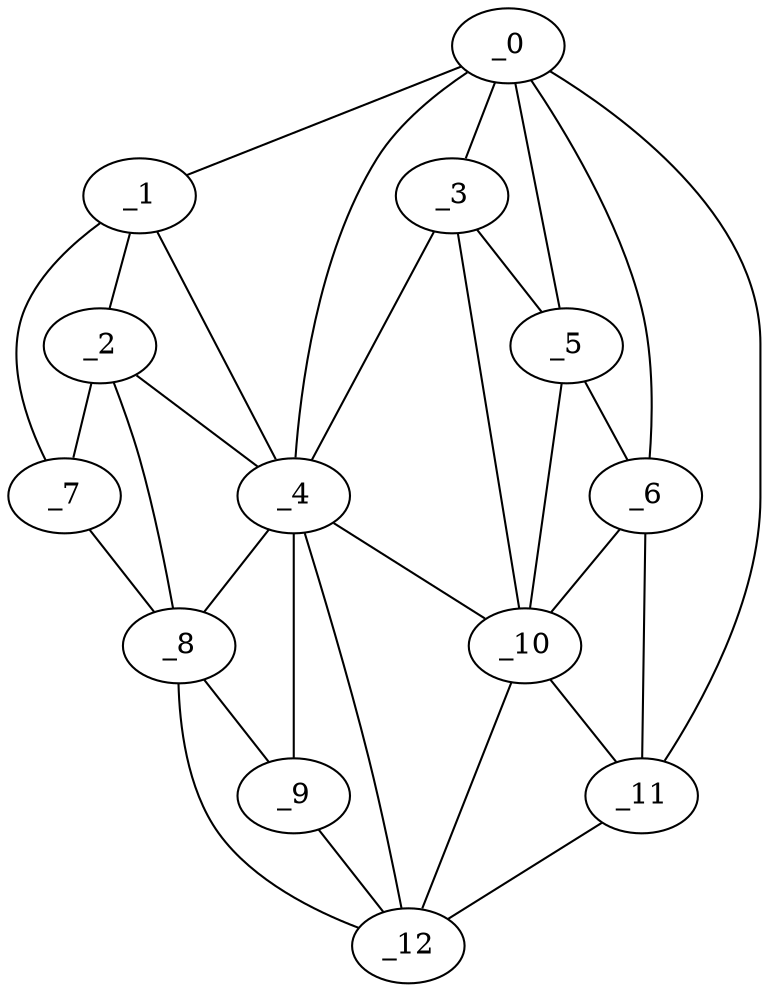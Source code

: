 graph "obj33__230.gxl" {
	_0	 [x=49,
		y=62];
	_1	 [x=51,
		y=45];
	_0 -- _1	 [valence=1];
	_3	 [x=60,
		y=69];
	_0 -- _3	 [valence=2];
	_4	 [x=63,
		y=56];
	_0 -- _4	 [valence=2];
	_5	 [x=63,
		y=78];
	_0 -- _5	 [valence=2];
	_6	 [x=63,
		y=87];
	_0 -- _6	 [valence=1];
	_11	 [x=80,
		y=124];
	_0 -- _11	 [valence=1];
	_2	 [x=55,
		y=35];
	_1 -- _2	 [valence=2];
	_1 -- _4	 [valence=2];
	_7	 [x=65,
		y=2];
	_1 -- _7	 [valence=1];
	_2 -- _4	 [valence=2];
	_2 -- _7	 [valence=2];
	_8	 [x=75,
		y=34];
	_2 -- _8	 [valence=2];
	_3 -- _4	 [valence=1];
	_3 -- _5	 [valence=1];
	_10	 [x=79,
		y=63];
	_3 -- _10	 [valence=2];
	_4 -- _8	 [valence=1];
	_9	 [x=79,
		y=50];
	_4 -- _9	 [valence=2];
	_4 -- _10	 [valence=2];
	_12	 [x=81,
		y=55];
	_4 -- _12	 [valence=2];
	_5 -- _6	 [valence=1];
	_5 -- _10	 [valence=2];
	_6 -- _10	 [valence=2];
	_6 -- _11	 [valence=2];
	_7 -- _8	 [valence=1];
	_8 -- _9	 [valence=2];
	_8 -- _12	 [valence=1];
	_9 -- _12	 [valence=1];
	_10 -- _11	 [valence=1];
	_10 -- _12	 [valence=1];
	_11 -- _12	 [valence=1];
}
